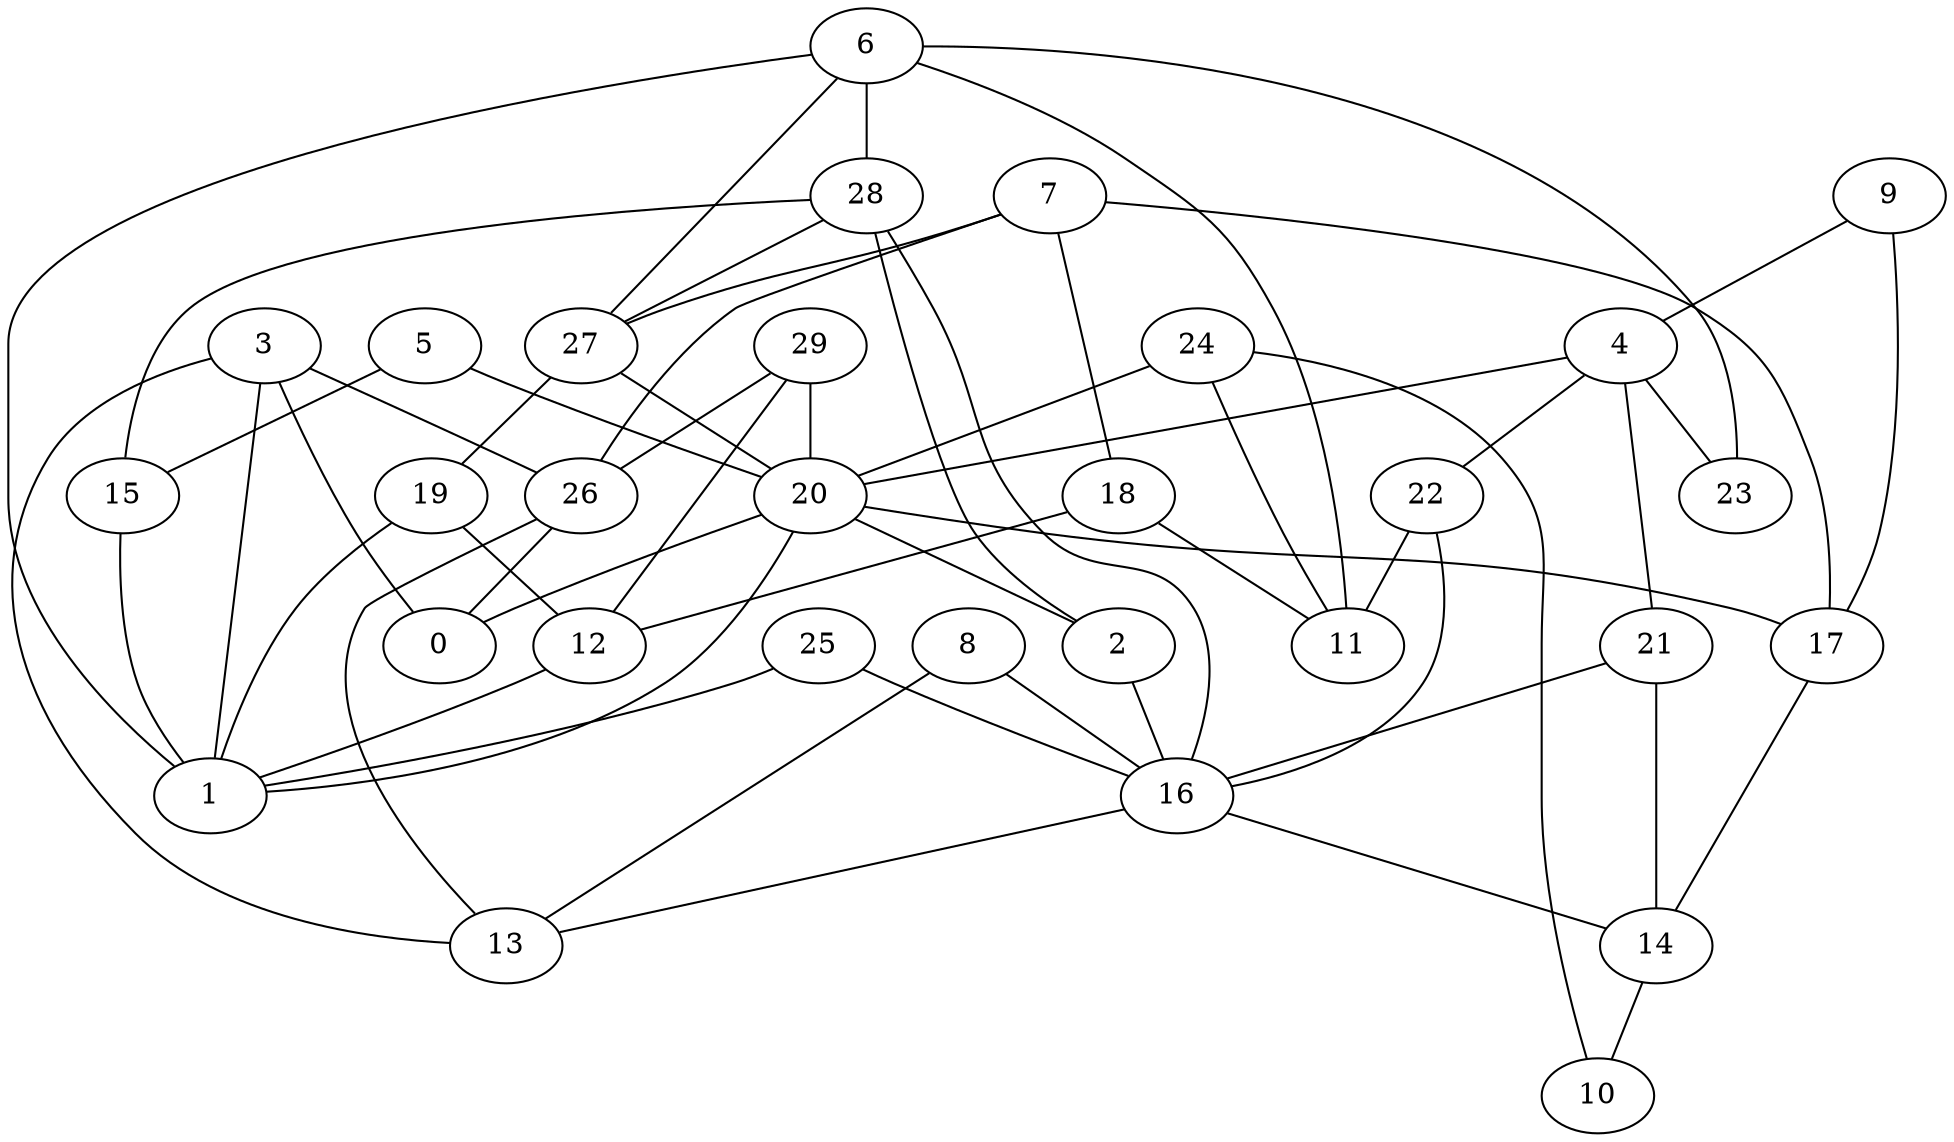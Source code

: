 digraph GG_graph {

subgraph G_graph {
edge [color = black]
"29" -> "26" [dir = none]
"29" -> "20" [dir = none]
"29" -> "12" [dir = none]
"15" -> "1" [dir = none]
"28" -> "2" [dir = none]
"28" -> "27" [dir = none]
"28" -> "16" [dir = none]
"28" -> "15" [dir = none]
"9" -> "4" [dir = none]
"9" -> "17" [dir = none]
"22" -> "16" [dir = none]
"22" -> "11" [dir = none]
"17" -> "14" [dir = none]
"19" -> "12" [dir = none]
"19" -> "1" [dir = none]
"24" -> "20" [dir = none]
"24" -> "11" [dir = none]
"24" -> "10" [dir = none]
"18" -> "12" [dir = none]
"18" -> "11" [dir = none]
"12" -> "1" [dir = none]
"20" -> "2" [dir = none]
"20" -> "17" [dir = none]
"20" -> "0" [dir = none]
"20" -> "1" [dir = none]
"21" -> "16" [dir = none]
"21" -> "14" [dir = none]
"6" -> "23" [dir = none]
"6" -> "11" [dir = none]
"6" -> "1" [dir = none]
"6" -> "27" [dir = none]
"6" -> "28" [dir = none]
"3" -> "0" [dir = none]
"3" -> "1" [dir = none]
"3" -> "26" [dir = none]
"3" -> "13" [dir = none]
"16" -> "13" [dir = none]
"16" -> "14" [dir = none]
"27" -> "19" [dir = none]
"27" -> "20" [dir = none]
"7" -> "26" [dir = none]
"7" -> "27" [dir = none]
"7" -> "17" [dir = none]
"7" -> "18" [dir = none]
"26" -> "13" [dir = none]
"26" -> "0" [dir = none]
"14" -> "10" [dir = none]
"4" -> "21" [dir = none]
"4" -> "20" [dir = none]
"4" -> "22" [dir = none]
"4" -> "23" [dir = none]
"5" -> "15" [dir = none]
"5" -> "20" [dir = none]
"8" -> "13" [dir = none]
"8" -> "16" [dir = none]
"25" -> "16" [dir = none]
"25" -> "1" [dir = none]
"2" -> "16" [dir = none]
}

}

